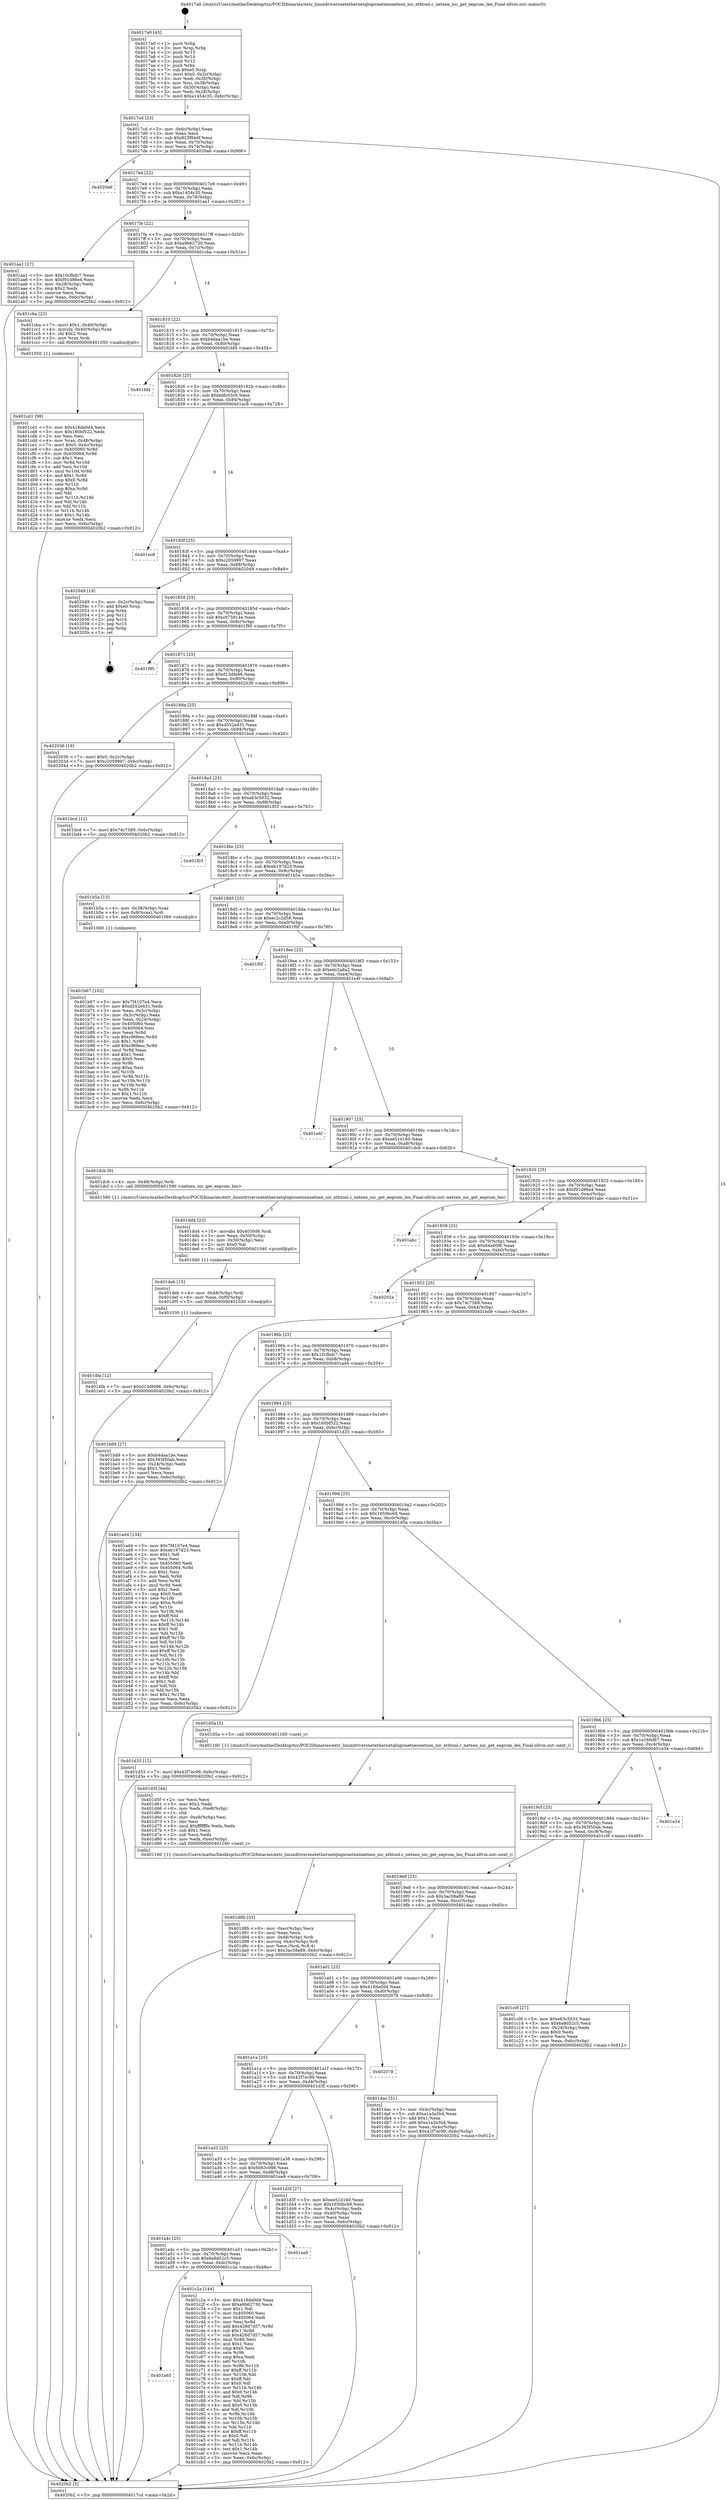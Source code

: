 digraph "0x4017a0" {
  label = "0x4017a0 (/mnt/c/Users/mathe/Desktop/tcc/POCII/binaries/extr_linuxdriversnetethernetqlogicnetxennetxen_nic_ethtool.c_netxen_nic_get_eeprom_len_Final-ollvm.out::main(0))"
  labelloc = "t"
  node[shape=record]

  Entry [label="",width=0.3,height=0.3,shape=circle,fillcolor=black,style=filled]
  "0x4017cd" [label="{
     0x4017cd [23]\l
     | [instrs]\l
     &nbsp;&nbsp;0x4017cd \<+3\>: mov -0x6c(%rbp),%eax\l
     &nbsp;&nbsp;0x4017d0 \<+2\>: mov %eax,%ecx\l
     &nbsp;&nbsp;0x4017d2 \<+6\>: sub $0x823f84df,%ecx\l
     &nbsp;&nbsp;0x4017d8 \<+3\>: mov %eax,-0x70(%rbp)\l
     &nbsp;&nbsp;0x4017db \<+3\>: mov %ecx,-0x74(%rbp)\l
     &nbsp;&nbsp;0x4017de \<+6\>: je 00000000004020a6 \<main+0x906\>\l
  }"]
  "0x4020a6" [label="{
     0x4020a6\l
  }", style=dashed]
  "0x4017e4" [label="{
     0x4017e4 [22]\l
     | [instrs]\l
     &nbsp;&nbsp;0x4017e4 \<+5\>: jmp 00000000004017e9 \<main+0x49\>\l
     &nbsp;&nbsp;0x4017e9 \<+3\>: mov -0x70(%rbp),%eax\l
     &nbsp;&nbsp;0x4017ec \<+5\>: sub $0xa1454c35,%eax\l
     &nbsp;&nbsp;0x4017f1 \<+3\>: mov %eax,-0x78(%rbp)\l
     &nbsp;&nbsp;0x4017f4 \<+6\>: je 0000000000401aa1 \<main+0x301\>\l
  }"]
  Exit [label="",width=0.3,height=0.3,shape=circle,fillcolor=black,style=filled,peripheries=2]
  "0x401aa1" [label="{
     0x401aa1 [27]\l
     | [instrs]\l
     &nbsp;&nbsp;0x401aa1 \<+5\>: mov $0x10cfbdc7,%eax\l
     &nbsp;&nbsp;0x401aa6 \<+5\>: mov $0xf91d86e4,%ecx\l
     &nbsp;&nbsp;0x401aab \<+3\>: mov -0x28(%rbp),%edx\l
     &nbsp;&nbsp;0x401aae \<+3\>: cmp $0x2,%edx\l
     &nbsp;&nbsp;0x401ab1 \<+3\>: cmovne %ecx,%eax\l
     &nbsp;&nbsp;0x401ab4 \<+3\>: mov %eax,-0x6c(%rbp)\l
     &nbsp;&nbsp;0x401ab7 \<+5\>: jmp 00000000004020b2 \<main+0x912\>\l
  }"]
  "0x4017fa" [label="{
     0x4017fa [22]\l
     | [instrs]\l
     &nbsp;&nbsp;0x4017fa \<+5\>: jmp 00000000004017ff \<main+0x5f\>\l
     &nbsp;&nbsp;0x4017ff \<+3\>: mov -0x70(%rbp),%eax\l
     &nbsp;&nbsp;0x401802 \<+5\>: sub $0xa9b62730,%eax\l
     &nbsp;&nbsp;0x401807 \<+3\>: mov %eax,-0x7c(%rbp)\l
     &nbsp;&nbsp;0x40180a \<+6\>: je 0000000000401cba \<main+0x51a\>\l
  }"]
  "0x4020b2" [label="{
     0x4020b2 [5]\l
     | [instrs]\l
     &nbsp;&nbsp;0x4020b2 \<+5\>: jmp 00000000004017cd \<main+0x2d\>\l
  }"]
  "0x4017a0" [label="{
     0x4017a0 [45]\l
     | [instrs]\l
     &nbsp;&nbsp;0x4017a0 \<+1\>: push %rbp\l
     &nbsp;&nbsp;0x4017a1 \<+3\>: mov %rsp,%rbp\l
     &nbsp;&nbsp;0x4017a4 \<+2\>: push %r15\l
     &nbsp;&nbsp;0x4017a6 \<+2\>: push %r14\l
     &nbsp;&nbsp;0x4017a8 \<+2\>: push %r12\l
     &nbsp;&nbsp;0x4017aa \<+1\>: push %rbx\l
     &nbsp;&nbsp;0x4017ab \<+7\>: sub $0xe0,%rsp\l
     &nbsp;&nbsp;0x4017b2 \<+7\>: movl $0x0,-0x2c(%rbp)\l
     &nbsp;&nbsp;0x4017b9 \<+3\>: mov %edi,-0x30(%rbp)\l
     &nbsp;&nbsp;0x4017bc \<+4\>: mov %rsi,-0x38(%rbp)\l
     &nbsp;&nbsp;0x4017c0 \<+3\>: mov -0x30(%rbp),%edi\l
     &nbsp;&nbsp;0x4017c3 \<+3\>: mov %edi,-0x28(%rbp)\l
     &nbsp;&nbsp;0x4017c6 \<+7\>: movl $0xa1454c35,-0x6c(%rbp)\l
  }"]
  "0x401dfa" [label="{
     0x401dfa [12]\l
     | [instrs]\l
     &nbsp;&nbsp;0x401dfa \<+7\>: movl $0xd13dfd96,-0x6c(%rbp)\l
     &nbsp;&nbsp;0x401e01 \<+5\>: jmp 00000000004020b2 \<main+0x912\>\l
  }"]
  "0x401cba" [label="{
     0x401cba [23]\l
     | [instrs]\l
     &nbsp;&nbsp;0x401cba \<+7\>: movl $0x1,-0x40(%rbp)\l
     &nbsp;&nbsp;0x401cc1 \<+4\>: movslq -0x40(%rbp),%rax\l
     &nbsp;&nbsp;0x401cc5 \<+4\>: shl $0x2,%rax\l
     &nbsp;&nbsp;0x401cc9 \<+3\>: mov %rax,%rdi\l
     &nbsp;&nbsp;0x401ccc \<+5\>: call 0000000000401050 \<malloc@plt\>\l
     | [calls]\l
     &nbsp;&nbsp;0x401050 \{1\} (unknown)\l
  }"]
  "0x401810" [label="{
     0x401810 [22]\l
     | [instrs]\l
     &nbsp;&nbsp;0x401810 \<+5\>: jmp 0000000000401815 \<main+0x75\>\l
     &nbsp;&nbsp;0x401815 \<+3\>: mov -0x70(%rbp),%eax\l
     &nbsp;&nbsp;0x401818 \<+5\>: sub $0xb4daa1be,%eax\l
     &nbsp;&nbsp;0x40181d \<+3\>: mov %eax,-0x80(%rbp)\l
     &nbsp;&nbsp;0x401820 \<+6\>: je 0000000000401bf4 \<main+0x454\>\l
  }"]
  "0x401deb" [label="{
     0x401deb [15]\l
     | [instrs]\l
     &nbsp;&nbsp;0x401deb \<+4\>: mov -0x48(%rbp),%rdi\l
     &nbsp;&nbsp;0x401def \<+6\>: mov %eax,-0xf0(%rbp)\l
     &nbsp;&nbsp;0x401df5 \<+5\>: call 0000000000401030 \<free@plt\>\l
     | [calls]\l
     &nbsp;&nbsp;0x401030 \{1\} (unknown)\l
  }"]
  "0x401bf4" [label="{
     0x401bf4\l
  }", style=dashed]
  "0x401826" [label="{
     0x401826 [25]\l
     | [instrs]\l
     &nbsp;&nbsp;0x401826 \<+5\>: jmp 000000000040182b \<main+0x8b\>\l
     &nbsp;&nbsp;0x40182b \<+3\>: mov -0x70(%rbp),%eax\l
     &nbsp;&nbsp;0x40182e \<+5\>: sub $0xbdfc03c9,%eax\l
     &nbsp;&nbsp;0x401833 \<+6\>: mov %eax,-0x84(%rbp)\l
     &nbsp;&nbsp;0x401839 \<+6\>: je 0000000000401ec8 \<main+0x728\>\l
  }"]
  "0x401dd4" [label="{
     0x401dd4 [23]\l
     | [instrs]\l
     &nbsp;&nbsp;0x401dd4 \<+10\>: movabs $0x4030d6,%rdi\l
     &nbsp;&nbsp;0x401dde \<+3\>: mov %eax,-0x50(%rbp)\l
     &nbsp;&nbsp;0x401de1 \<+3\>: mov -0x50(%rbp),%esi\l
     &nbsp;&nbsp;0x401de4 \<+2\>: mov $0x0,%al\l
     &nbsp;&nbsp;0x401de6 \<+5\>: call 0000000000401040 \<printf@plt\>\l
     | [calls]\l
     &nbsp;&nbsp;0x401040 \{1\} (unknown)\l
  }"]
  "0x401ec8" [label="{
     0x401ec8\l
  }", style=dashed]
  "0x40183f" [label="{
     0x40183f [25]\l
     | [instrs]\l
     &nbsp;&nbsp;0x40183f \<+5\>: jmp 0000000000401844 \<main+0xa4\>\l
     &nbsp;&nbsp;0x401844 \<+3\>: mov -0x70(%rbp),%eax\l
     &nbsp;&nbsp;0x401847 \<+5\>: sub $0xc2059997,%eax\l
     &nbsp;&nbsp;0x40184c \<+6\>: mov %eax,-0x88(%rbp)\l
     &nbsp;&nbsp;0x401852 \<+6\>: je 0000000000402049 \<main+0x8a9\>\l
  }"]
  "0x401d8b" [label="{
     0x401d8b [33]\l
     | [instrs]\l
     &nbsp;&nbsp;0x401d8b \<+6\>: mov -0xec(%rbp),%ecx\l
     &nbsp;&nbsp;0x401d91 \<+3\>: imul %eax,%ecx\l
     &nbsp;&nbsp;0x401d94 \<+4\>: mov -0x48(%rbp),%rdi\l
     &nbsp;&nbsp;0x401d98 \<+4\>: movslq -0x4c(%rbp),%r8\l
     &nbsp;&nbsp;0x401d9c \<+4\>: mov %ecx,(%rdi,%r8,4)\l
     &nbsp;&nbsp;0x401da0 \<+7\>: movl $0x3ac58a89,-0x6c(%rbp)\l
     &nbsp;&nbsp;0x401da7 \<+5\>: jmp 00000000004020b2 \<main+0x912\>\l
  }"]
  "0x402049" [label="{
     0x402049 [19]\l
     | [instrs]\l
     &nbsp;&nbsp;0x402049 \<+3\>: mov -0x2c(%rbp),%eax\l
     &nbsp;&nbsp;0x40204c \<+7\>: add $0xe0,%rsp\l
     &nbsp;&nbsp;0x402053 \<+1\>: pop %rbx\l
     &nbsp;&nbsp;0x402054 \<+2\>: pop %r12\l
     &nbsp;&nbsp;0x402056 \<+2\>: pop %r14\l
     &nbsp;&nbsp;0x402058 \<+2\>: pop %r15\l
     &nbsp;&nbsp;0x40205a \<+1\>: pop %rbp\l
     &nbsp;&nbsp;0x40205b \<+1\>: ret\l
  }"]
  "0x401858" [label="{
     0x401858 [25]\l
     | [instrs]\l
     &nbsp;&nbsp;0x401858 \<+5\>: jmp 000000000040185d \<main+0xbd\>\l
     &nbsp;&nbsp;0x40185d \<+3\>: mov -0x70(%rbp),%eax\l
     &nbsp;&nbsp;0x401860 \<+5\>: sub $0xc975814e,%eax\l
     &nbsp;&nbsp;0x401865 \<+6\>: mov %eax,-0x8c(%rbp)\l
     &nbsp;&nbsp;0x40186b \<+6\>: je 0000000000401f95 \<main+0x7f5\>\l
  }"]
  "0x401d5f" [label="{
     0x401d5f [44]\l
     | [instrs]\l
     &nbsp;&nbsp;0x401d5f \<+2\>: xor %ecx,%ecx\l
     &nbsp;&nbsp;0x401d61 \<+5\>: mov $0x2,%edx\l
     &nbsp;&nbsp;0x401d66 \<+6\>: mov %edx,-0xe8(%rbp)\l
     &nbsp;&nbsp;0x401d6c \<+1\>: cltd\l
     &nbsp;&nbsp;0x401d6d \<+6\>: mov -0xe8(%rbp),%esi\l
     &nbsp;&nbsp;0x401d73 \<+2\>: idiv %esi\l
     &nbsp;&nbsp;0x401d75 \<+6\>: imul $0xfffffffe,%edx,%edx\l
     &nbsp;&nbsp;0x401d7b \<+3\>: sub $0x1,%ecx\l
     &nbsp;&nbsp;0x401d7e \<+2\>: sub %ecx,%edx\l
     &nbsp;&nbsp;0x401d80 \<+6\>: mov %edx,-0xec(%rbp)\l
     &nbsp;&nbsp;0x401d86 \<+5\>: call 0000000000401160 \<next_i\>\l
     | [calls]\l
     &nbsp;&nbsp;0x401160 \{1\} (/mnt/c/Users/mathe/Desktop/tcc/POCII/binaries/extr_linuxdriversnetethernetqlogicnetxennetxen_nic_ethtool.c_netxen_nic_get_eeprom_len_Final-ollvm.out::next_i)\l
  }"]
  "0x401f95" [label="{
     0x401f95\l
  }", style=dashed]
  "0x401871" [label="{
     0x401871 [25]\l
     | [instrs]\l
     &nbsp;&nbsp;0x401871 \<+5\>: jmp 0000000000401876 \<main+0xd6\>\l
     &nbsp;&nbsp;0x401876 \<+3\>: mov -0x70(%rbp),%eax\l
     &nbsp;&nbsp;0x401879 \<+5\>: sub $0xd13dfd96,%eax\l
     &nbsp;&nbsp;0x40187e \<+6\>: mov %eax,-0x90(%rbp)\l
     &nbsp;&nbsp;0x401884 \<+6\>: je 0000000000402036 \<main+0x896\>\l
  }"]
  "0x401cd1" [label="{
     0x401cd1 [98]\l
     | [instrs]\l
     &nbsp;&nbsp;0x401cd1 \<+5\>: mov $0x418da0d4,%ecx\l
     &nbsp;&nbsp;0x401cd6 \<+5\>: mov $0x160bf522,%edx\l
     &nbsp;&nbsp;0x401cdb \<+2\>: xor %esi,%esi\l
     &nbsp;&nbsp;0x401cdd \<+4\>: mov %rax,-0x48(%rbp)\l
     &nbsp;&nbsp;0x401ce1 \<+7\>: movl $0x0,-0x4c(%rbp)\l
     &nbsp;&nbsp;0x401ce8 \<+8\>: mov 0x405060,%r8d\l
     &nbsp;&nbsp;0x401cf0 \<+8\>: mov 0x405064,%r9d\l
     &nbsp;&nbsp;0x401cf8 \<+3\>: sub $0x1,%esi\l
     &nbsp;&nbsp;0x401cfb \<+3\>: mov %r8d,%r10d\l
     &nbsp;&nbsp;0x401cfe \<+3\>: add %esi,%r10d\l
     &nbsp;&nbsp;0x401d01 \<+4\>: imul %r10d,%r8d\l
     &nbsp;&nbsp;0x401d05 \<+4\>: and $0x1,%r8d\l
     &nbsp;&nbsp;0x401d09 \<+4\>: cmp $0x0,%r8d\l
     &nbsp;&nbsp;0x401d0d \<+4\>: sete %r11b\l
     &nbsp;&nbsp;0x401d11 \<+4\>: cmp $0xa,%r9d\l
     &nbsp;&nbsp;0x401d15 \<+3\>: setl %bl\l
     &nbsp;&nbsp;0x401d18 \<+3\>: mov %r11b,%r14b\l
     &nbsp;&nbsp;0x401d1b \<+3\>: and %bl,%r14b\l
     &nbsp;&nbsp;0x401d1e \<+3\>: xor %bl,%r11b\l
     &nbsp;&nbsp;0x401d21 \<+3\>: or %r11b,%r14b\l
     &nbsp;&nbsp;0x401d24 \<+4\>: test $0x1,%r14b\l
     &nbsp;&nbsp;0x401d28 \<+3\>: cmovne %edx,%ecx\l
     &nbsp;&nbsp;0x401d2b \<+3\>: mov %ecx,-0x6c(%rbp)\l
     &nbsp;&nbsp;0x401d2e \<+5\>: jmp 00000000004020b2 \<main+0x912\>\l
  }"]
  "0x402036" [label="{
     0x402036 [19]\l
     | [instrs]\l
     &nbsp;&nbsp;0x402036 \<+7\>: movl $0x0,-0x2c(%rbp)\l
     &nbsp;&nbsp;0x40203d \<+7\>: movl $0xc2059997,-0x6c(%rbp)\l
     &nbsp;&nbsp;0x402044 \<+5\>: jmp 00000000004020b2 \<main+0x912\>\l
  }"]
  "0x40188a" [label="{
     0x40188a [25]\l
     | [instrs]\l
     &nbsp;&nbsp;0x40188a \<+5\>: jmp 000000000040188f \<main+0xef\>\l
     &nbsp;&nbsp;0x40188f \<+3\>: mov -0x70(%rbp),%eax\l
     &nbsp;&nbsp;0x401892 \<+5\>: sub $0xd552e431,%eax\l
     &nbsp;&nbsp;0x401897 \<+6\>: mov %eax,-0x94(%rbp)\l
     &nbsp;&nbsp;0x40189d \<+6\>: je 0000000000401bcd \<main+0x42d\>\l
  }"]
  "0x401a65" [label="{
     0x401a65\l
  }", style=dashed]
  "0x401bcd" [label="{
     0x401bcd [12]\l
     | [instrs]\l
     &nbsp;&nbsp;0x401bcd \<+7\>: movl $0x74c7589,-0x6c(%rbp)\l
     &nbsp;&nbsp;0x401bd4 \<+5\>: jmp 00000000004020b2 \<main+0x912\>\l
  }"]
  "0x4018a3" [label="{
     0x4018a3 [25]\l
     | [instrs]\l
     &nbsp;&nbsp;0x4018a3 \<+5\>: jmp 00000000004018a8 \<main+0x108\>\l
     &nbsp;&nbsp;0x4018a8 \<+3\>: mov -0x70(%rbp),%eax\l
     &nbsp;&nbsp;0x4018ab \<+5\>: sub $0xe63c5032,%eax\l
     &nbsp;&nbsp;0x4018b0 \<+6\>: mov %eax,-0x98(%rbp)\l
     &nbsp;&nbsp;0x4018b6 \<+6\>: je 0000000000401f03 \<main+0x763\>\l
  }"]
  "0x401c2a" [label="{
     0x401c2a [144]\l
     | [instrs]\l
     &nbsp;&nbsp;0x401c2a \<+5\>: mov $0x418da0d4,%eax\l
     &nbsp;&nbsp;0x401c2f \<+5\>: mov $0xa9b62730,%ecx\l
     &nbsp;&nbsp;0x401c34 \<+2\>: mov $0x1,%dl\l
     &nbsp;&nbsp;0x401c36 \<+7\>: mov 0x405060,%esi\l
     &nbsp;&nbsp;0x401c3d \<+7\>: mov 0x405064,%edi\l
     &nbsp;&nbsp;0x401c44 \<+3\>: mov %esi,%r8d\l
     &nbsp;&nbsp;0x401c47 \<+7\>: add $0x428d7d57,%r8d\l
     &nbsp;&nbsp;0x401c4e \<+4\>: sub $0x1,%r8d\l
     &nbsp;&nbsp;0x401c52 \<+7\>: sub $0x428d7d57,%r8d\l
     &nbsp;&nbsp;0x401c59 \<+4\>: imul %r8d,%esi\l
     &nbsp;&nbsp;0x401c5d \<+3\>: and $0x1,%esi\l
     &nbsp;&nbsp;0x401c60 \<+3\>: cmp $0x0,%esi\l
     &nbsp;&nbsp;0x401c63 \<+4\>: sete %r9b\l
     &nbsp;&nbsp;0x401c67 \<+3\>: cmp $0xa,%edi\l
     &nbsp;&nbsp;0x401c6a \<+4\>: setl %r10b\l
     &nbsp;&nbsp;0x401c6e \<+3\>: mov %r9b,%r11b\l
     &nbsp;&nbsp;0x401c71 \<+4\>: xor $0xff,%r11b\l
     &nbsp;&nbsp;0x401c75 \<+3\>: mov %r10b,%bl\l
     &nbsp;&nbsp;0x401c78 \<+3\>: xor $0xff,%bl\l
     &nbsp;&nbsp;0x401c7b \<+3\>: xor $0x0,%dl\l
     &nbsp;&nbsp;0x401c7e \<+3\>: mov %r11b,%r14b\l
     &nbsp;&nbsp;0x401c81 \<+4\>: and $0x0,%r14b\l
     &nbsp;&nbsp;0x401c85 \<+3\>: and %dl,%r9b\l
     &nbsp;&nbsp;0x401c88 \<+3\>: mov %bl,%r15b\l
     &nbsp;&nbsp;0x401c8b \<+4\>: and $0x0,%r15b\l
     &nbsp;&nbsp;0x401c8f \<+3\>: and %dl,%r10b\l
     &nbsp;&nbsp;0x401c92 \<+3\>: or %r9b,%r14b\l
     &nbsp;&nbsp;0x401c95 \<+3\>: or %r10b,%r15b\l
     &nbsp;&nbsp;0x401c98 \<+3\>: xor %r15b,%r14b\l
     &nbsp;&nbsp;0x401c9b \<+3\>: or %bl,%r11b\l
     &nbsp;&nbsp;0x401c9e \<+4\>: xor $0xff,%r11b\l
     &nbsp;&nbsp;0x401ca2 \<+3\>: or $0x0,%dl\l
     &nbsp;&nbsp;0x401ca5 \<+3\>: and %dl,%r11b\l
     &nbsp;&nbsp;0x401ca8 \<+3\>: or %r11b,%r14b\l
     &nbsp;&nbsp;0x401cab \<+4\>: test $0x1,%r14b\l
     &nbsp;&nbsp;0x401caf \<+3\>: cmovne %ecx,%eax\l
     &nbsp;&nbsp;0x401cb2 \<+3\>: mov %eax,-0x6c(%rbp)\l
     &nbsp;&nbsp;0x401cb5 \<+5\>: jmp 00000000004020b2 \<main+0x912\>\l
  }"]
  "0x401f03" [label="{
     0x401f03\l
  }", style=dashed]
  "0x4018bc" [label="{
     0x4018bc [25]\l
     | [instrs]\l
     &nbsp;&nbsp;0x4018bc \<+5\>: jmp 00000000004018c1 \<main+0x121\>\l
     &nbsp;&nbsp;0x4018c1 \<+3\>: mov -0x70(%rbp),%eax\l
     &nbsp;&nbsp;0x4018c4 \<+5\>: sub $0xeb197d23,%eax\l
     &nbsp;&nbsp;0x4018c9 \<+6\>: mov %eax,-0x9c(%rbp)\l
     &nbsp;&nbsp;0x4018cf \<+6\>: je 0000000000401b5a \<main+0x3ba\>\l
  }"]
  "0x401a4c" [label="{
     0x401a4c [25]\l
     | [instrs]\l
     &nbsp;&nbsp;0x401a4c \<+5\>: jmp 0000000000401a51 \<main+0x2b1\>\l
     &nbsp;&nbsp;0x401a51 \<+3\>: mov -0x70(%rbp),%eax\l
     &nbsp;&nbsp;0x401a54 \<+5\>: sub $0x6a8d52c5,%eax\l
     &nbsp;&nbsp;0x401a59 \<+6\>: mov %eax,-0xdc(%rbp)\l
     &nbsp;&nbsp;0x401a5f \<+6\>: je 0000000000401c2a \<main+0x48a\>\l
  }"]
  "0x401b5a" [label="{
     0x401b5a [13]\l
     | [instrs]\l
     &nbsp;&nbsp;0x401b5a \<+4\>: mov -0x38(%rbp),%rax\l
     &nbsp;&nbsp;0x401b5e \<+4\>: mov 0x8(%rax),%rdi\l
     &nbsp;&nbsp;0x401b62 \<+5\>: call 0000000000401060 \<atoi@plt\>\l
     | [calls]\l
     &nbsp;&nbsp;0x401060 \{1\} (unknown)\l
  }"]
  "0x4018d5" [label="{
     0x4018d5 [25]\l
     | [instrs]\l
     &nbsp;&nbsp;0x4018d5 \<+5\>: jmp 00000000004018da \<main+0x13a\>\l
     &nbsp;&nbsp;0x4018da \<+3\>: mov -0x70(%rbp),%eax\l
     &nbsp;&nbsp;0x4018dd \<+5\>: sub $0xec2c2d58,%eax\l
     &nbsp;&nbsp;0x4018e2 \<+6\>: mov %eax,-0xa0(%rbp)\l
     &nbsp;&nbsp;0x4018e8 \<+6\>: je 0000000000401f0f \<main+0x76f\>\l
  }"]
  "0x401ea9" [label="{
     0x401ea9\l
  }", style=dashed]
  "0x401f0f" [label="{
     0x401f0f\l
  }", style=dashed]
  "0x4018ee" [label="{
     0x4018ee [25]\l
     | [instrs]\l
     &nbsp;&nbsp;0x4018ee \<+5\>: jmp 00000000004018f3 \<main+0x153\>\l
     &nbsp;&nbsp;0x4018f3 \<+3\>: mov -0x70(%rbp),%eax\l
     &nbsp;&nbsp;0x4018f6 \<+5\>: sub $0xedc2a8a2,%eax\l
     &nbsp;&nbsp;0x4018fb \<+6\>: mov %eax,-0xa4(%rbp)\l
     &nbsp;&nbsp;0x401901 \<+6\>: je 0000000000401e4f \<main+0x6af\>\l
  }"]
  "0x401a33" [label="{
     0x401a33 [25]\l
     | [instrs]\l
     &nbsp;&nbsp;0x401a33 \<+5\>: jmp 0000000000401a38 \<main+0x298\>\l
     &nbsp;&nbsp;0x401a38 \<+3\>: mov -0x70(%rbp),%eax\l
     &nbsp;&nbsp;0x401a3b \<+5\>: sub $0x6063c986,%eax\l
     &nbsp;&nbsp;0x401a40 \<+6\>: mov %eax,-0xd8(%rbp)\l
     &nbsp;&nbsp;0x401a46 \<+6\>: je 0000000000401ea9 \<main+0x709\>\l
  }"]
  "0x401e4f" [label="{
     0x401e4f\l
  }", style=dashed]
  "0x401907" [label="{
     0x401907 [25]\l
     | [instrs]\l
     &nbsp;&nbsp;0x401907 \<+5\>: jmp 000000000040190c \<main+0x16c\>\l
     &nbsp;&nbsp;0x40190c \<+3\>: mov -0x70(%rbp),%eax\l
     &nbsp;&nbsp;0x40190f \<+5\>: sub $0xee51d160,%eax\l
     &nbsp;&nbsp;0x401914 \<+6\>: mov %eax,-0xa8(%rbp)\l
     &nbsp;&nbsp;0x40191a \<+6\>: je 0000000000401dcb \<main+0x62b\>\l
  }"]
  "0x401d3f" [label="{
     0x401d3f [27]\l
     | [instrs]\l
     &nbsp;&nbsp;0x401d3f \<+5\>: mov $0xee51d160,%eax\l
     &nbsp;&nbsp;0x401d44 \<+5\>: mov $0x1650bc68,%ecx\l
     &nbsp;&nbsp;0x401d49 \<+3\>: mov -0x4c(%rbp),%edx\l
     &nbsp;&nbsp;0x401d4c \<+3\>: cmp -0x40(%rbp),%edx\l
     &nbsp;&nbsp;0x401d4f \<+3\>: cmovl %ecx,%eax\l
     &nbsp;&nbsp;0x401d52 \<+3\>: mov %eax,-0x6c(%rbp)\l
     &nbsp;&nbsp;0x401d55 \<+5\>: jmp 00000000004020b2 \<main+0x912\>\l
  }"]
  "0x401dcb" [label="{
     0x401dcb [9]\l
     | [instrs]\l
     &nbsp;&nbsp;0x401dcb \<+4\>: mov -0x48(%rbp),%rdi\l
     &nbsp;&nbsp;0x401dcf \<+5\>: call 0000000000401590 \<netxen_nic_get_eeprom_len\>\l
     | [calls]\l
     &nbsp;&nbsp;0x401590 \{1\} (/mnt/c/Users/mathe/Desktop/tcc/POCII/binaries/extr_linuxdriversnetethernetqlogicnetxennetxen_nic_ethtool.c_netxen_nic_get_eeprom_len_Final-ollvm.out::netxen_nic_get_eeprom_len)\l
  }"]
  "0x401920" [label="{
     0x401920 [25]\l
     | [instrs]\l
     &nbsp;&nbsp;0x401920 \<+5\>: jmp 0000000000401925 \<main+0x185\>\l
     &nbsp;&nbsp;0x401925 \<+3\>: mov -0x70(%rbp),%eax\l
     &nbsp;&nbsp;0x401928 \<+5\>: sub $0xf91d86e4,%eax\l
     &nbsp;&nbsp;0x40192d \<+6\>: mov %eax,-0xac(%rbp)\l
     &nbsp;&nbsp;0x401933 \<+6\>: je 0000000000401abc \<main+0x31c\>\l
  }"]
  "0x401a1a" [label="{
     0x401a1a [25]\l
     | [instrs]\l
     &nbsp;&nbsp;0x401a1a \<+5\>: jmp 0000000000401a1f \<main+0x27f\>\l
     &nbsp;&nbsp;0x401a1f \<+3\>: mov -0x70(%rbp),%eax\l
     &nbsp;&nbsp;0x401a22 \<+5\>: sub $0x42f7ec99,%eax\l
     &nbsp;&nbsp;0x401a27 \<+6\>: mov %eax,-0xd4(%rbp)\l
     &nbsp;&nbsp;0x401a2d \<+6\>: je 0000000000401d3f \<main+0x59f\>\l
  }"]
  "0x401abc" [label="{
     0x401abc\l
  }", style=dashed]
  "0x401939" [label="{
     0x401939 [25]\l
     | [instrs]\l
     &nbsp;&nbsp;0x401939 \<+5\>: jmp 000000000040193e \<main+0x19e\>\l
     &nbsp;&nbsp;0x40193e \<+3\>: mov -0x70(%rbp),%eax\l
     &nbsp;&nbsp;0x401941 \<+5\>: sub $0x64e60f6,%eax\l
     &nbsp;&nbsp;0x401946 \<+6\>: mov %eax,-0xb0(%rbp)\l
     &nbsp;&nbsp;0x40194c \<+6\>: je 000000000040202a \<main+0x88a\>\l
  }"]
  "0x402078" [label="{
     0x402078\l
  }", style=dashed]
  "0x40202a" [label="{
     0x40202a\l
  }", style=dashed]
  "0x401952" [label="{
     0x401952 [25]\l
     | [instrs]\l
     &nbsp;&nbsp;0x401952 \<+5\>: jmp 0000000000401957 \<main+0x1b7\>\l
     &nbsp;&nbsp;0x401957 \<+3\>: mov -0x70(%rbp),%eax\l
     &nbsp;&nbsp;0x40195a \<+5\>: sub $0x74c7589,%eax\l
     &nbsp;&nbsp;0x40195f \<+6\>: mov %eax,-0xb4(%rbp)\l
     &nbsp;&nbsp;0x401965 \<+6\>: je 0000000000401bd9 \<main+0x439\>\l
  }"]
  "0x401a01" [label="{
     0x401a01 [25]\l
     | [instrs]\l
     &nbsp;&nbsp;0x401a01 \<+5\>: jmp 0000000000401a06 \<main+0x266\>\l
     &nbsp;&nbsp;0x401a06 \<+3\>: mov -0x70(%rbp),%eax\l
     &nbsp;&nbsp;0x401a09 \<+5\>: sub $0x418da0d4,%eax\l
     &nbsp;&nbsp;0x401a0e \<+6\>: mov %eax,-0xd0(%rbp)\l
     &nbsp;&nbsp;0x401a14 \<+6\>: je 0000000000402078 \<main+0x8d8\>\l
  }"]
  "0x401bd9" [label="{
     0x401bd9 [27]\l
     | [instrs]\l
     &nbsp;&nbsp;0x401bd9 \<+5\>: mov $0xb4daa1be,%eax\l
     &nbsp;&nbsp;0x401bde \<+5\>: mov $0x393f50ab,%ecx\l
     &nbsp;&nbsp;0x401be3 \<+3\>: mov -0x24(%rbp),%edx\l
     &nbsp;&nbsp;0x401be6 \<+3\>: cmp $0x1,%edx\l
     &nbsp;&nbsp;0x401be9 \<+3\>: cmovl %ecx,%eax\l
     &nbsp;&nbsp;0x401bec \<+3\>: mov %eax,-0x6c(%rbp)\l
     &nbsp;&nbsp;0x401bef \<+5\>: jmp 00000000004020b2 \<main+0x912\>\l
  }"]
  "0x40196b" [label="{
     0x40196b [25]\l
     | [instrs]\l
     &nbsp;&nbsp;0x40196b \<+5\>: jmp 0000000000401970 \<main+0x1d0\>\l
     &nbsp;&nbsp;0x401970 \<+3\>: mov -0x70(%rbp),%eax\l
     &nbsp;&nbsp;0x401973 \<+5\>: sub $0x10cfbdc7,%eax\l
     &nbsp;&nbsp;0x401978 \<+6\>: mov %eax,-0xb8(%rbp)\l
     &nbsp;&nbsp;0x40197e \<+6\>: je 0000000000401ad4 \<main+0x334\>\l
  }"]
  "0x401dac" [label="{
     0x401dac [31]\l
     | [instrs]\l
     &nbsp;&nbsp;0x401dac \<+3\>: mov -0x4c(%rbp),%eax\l
     &nbsp;&nbsp;0x401daf \<+5\>: sub $0xa1a3a5b4,%eax\l
     &nbsp;&nbsp;0x401db4 \<+3\>: add $0x1,%eax\l
     &nbsp;&nbsp;0x401db7 \<+5\>: add $0xa1a3a5b4,%eax\l
     &nbsp;&nbsp;0x401dbc \<+3\>: mov %eax,-0x4c(%rbp)\l
     &nbsp;&nbsp;0x401dbf \<+7\>: movl $0x42f7ec99,-0x6c(%rbp)\l
     &nbsp;&nbsp;0x401dc6 \<+5\>: jmp 00000000004020b2 \<main+0x912\>\l
  }"]
  "0x401ad4" [label="{
     0x401ad4 [134]\l
     | [instrs]\l
     &nbsp;&nbsp;0x401ad4 \<+5\>: mov $0x7f4107e4,%eax\l
     &nbsp;&nbsp;0x401ad9 \<+5\>: mov $0xeb197d23,%ecx\l
     &nbsp;&nbsp;0x401ade \<+2\>: mov $0x1,%dl\l
     &nbsp;&nbsp;0x401ae0 \<+2\>: xor %esi,%esi\l
     &nbsp;&nbsp;0x401ae2 \<+7\>: mov 0x405060,%edi\l
     &nbsp;&nbsp;0x401ae9 \<+8\>: mov 0x405064,%r8d\l
     &nbsp;&nbsp;0x401af1 \<+3\>: sub $0x1,%esi\l
     &nbsp;&nbsp;0x401af4 \<+3\>: mov %edi,%r9d\l
     &nbsp;&nbsp;0x401af7 \<+3\>: add %esi,%r9d\l
     &nbsp;&nbsp;0x401afa \<+4\>: imul %r9d,%edi\l
     &nbsp;&nbsp;0x401afe \<+3\>: and $0x1,%edi\l
     &nbsp;&nbsp;0x401b01 \<+3\>: cmp $0x0,%edi\l
     &nbsp;&nbsp;0x401b04 \<+4\>: sete %r10b\l
     &nbsp;&nbsp;0x401b08 \<+4\>: cmp $0xa,%r8d\l
     &nbsp;&nbsp;0x401b0c \<+4\>: setl %r11b\l
     &nbsp;&nbsp;0x401b10 \<+3\>: mov %r10b,%bl\l
     &nbsp;&nbsp;0x401b13 \<+3\>: xor $0xff,%bl\l
     &nbsp;&nbsp;0x401b16 \<+3\>: mov %r11b,%r14b\l
     &nbsp;&nbsp;0x401b19 \<+4\>: xor $0xff,%r14b\l
     &nbsp;&nbsp;0x401b1d \<+3\>: xor $0x1,%dl\l
     &nbsp;&nbsp;0x401b20 \<+3\>: mov %bl,%r15b\l
     &nbsp;&nbsp;0x401b23 \<+4\>: and $0xff,%r15b\l
     &nbsp;&nbsp;0x401b27 \<+3\>: and %dl,%r10b\l
     &nbsp;&nbsp;0x401b2a \<+3\>: mov %r14b,%r12b\l
     &nbsp;&nbsp;0x401b2d \<+4\>: and $0xff,%r12b\l
     &nbsp;&nbsp;0x401b31 \<+3\>: and %dl,%r11b\l
     &nbsp;&nbsp;0x401b34 \<+3\>: or %r10b,%r15b\l
     &nbsp;&nbsp;0x401b37 \<+3\>: or %r11b,%r12b\l
     &nbsp;&nbsp;0x401b3a \<+3\>: xor %r12b,%r15b\l
     &nbsp;&nbsp;0x401b3d \<+3\>: or %r14b,%bl\l
     &nbsp;&nbsp;0x401b40 \<+3\>: xor $0xff,%bl\l
     &nbsp;&nbsp;0x401b43 \<+3\>: or $0x1,%dl\l
     &nbsp;&nbsp;0x401b46 \<+2\>: and %dl,%bl\l
     &nbsp;&nbsp;0x401b48 \<+3\>: or %bl,%r15b\l
     &nbsp;&nbsp;0x401b4b \<+4\>: test $0x1,%r15b\l
     &nbsp;&nbsp;0x401b4f \<+3\>: cmovne %ecx,%eax\l
     &nbsp;&nbsp;0x401b52 \<+3\>: mov %eax,-0x6c(%rbp)\l
     &nbsp;&nbsp;0x401b55 \<+5\>: jmp 00000000004020b2 \<main+0x912\>\l
  }"]
  "0x401984" [label="{
     0x401984 [25]\l
     | [instrs]\l
     &nbsp;&nbsp;0x401984 \<+5\>: jmp 0000000000401989 \<main+0x1e9\>\l
     &nbsp;&nbsp;0x401989 \<+3\>: mov -0x70(%rbp),%eax\l
     &nbsp;&nbsp;0x40198c \<+5\>: sub $0x160bf522,%eax\l
     &nbsp;&nbsp;0x401991 \<+6\>: mov %eax,-0xbc(%rbp)\l
     &nbsp;&nbsp;0x401997 \<+6\>: je 0000000000401d33 \<main+0x593\>\l
  }"]
  "0x401b67" [label="{
     0x401b67 [102]\l
     | [instrs]\l
     &nbsp;&nbsp;0x401b67 \<+5\>: mov $0x7f4107e4,%ecx\l
     &nbsp;&nbsp;0x401b6c \<+5\>: mov $0xd552e431,%edx\l
     &nbsp;&nbsp;0x401b71 \<+3\>: mov %eax,-0x3c(%rbp)\l
     &nbsp;&nbsp;0x401b74 \<+3\>: mov -0x3c(%rbp),%eax\l
     &nbsp;&nbsp;0x401b77 \<+3\>: mov %eax,-0x24(%rbp)\l
     &nbsp;&nbsp;0x401b7a \<+7\>: mov 0x405060,%eax\l
     &nbsp;&nbsp;0x401b81 \<+7\>: mov 0x405064,%esi\l
     &nbsp;&nbsp;0x401b88 \<+3\>: mov %eax,%r8d\l
     &nbsp;&nbsp;0x401b8b \<+7\>: sub $0xc96feec,%r8d\l
     &nbsp;&nbsp;0x401b92 \<+4\>: sub $0x1,%r8d\l
     &nbsp;&nbsp;0x401b96 \<+7\>: add $0xc96feec,%r8d\l
     &nbsp;&nbsp;0x401b9d \<+4\>: imul %r8d,%eax\l
     &nbsp;&nbsp;0x401ba1 \<+3\>: and $0x1,%eax\l
     &nbsp;&nbsp;0x401ba4 \<+3\>: cmp $0x0,%eax\l
     &nbsp;&nbsp;0x401ba7 \<+4\>: sete %r9b\l
     &nbsp;&nbsp;0x401bab \<+3\>: cmp $0xa,%esi\l
     &nbsp;&nbsp;0x401bae \<+4\>: setl %r10b\l
     &nbsp;&nbsp;0x401bb2 \<+3\>: mov %r9b,%r11b\l
     &nbsp;&nbsp;0x401bb5 \<+3\>: and %r10b,%r11b\l
     &nbsp;&nbsp;0x401bb8 \<+3\>: xor %r10b,%r9b\l
     &nbsp;&nbsp;0x401bbb \<+3\>: or %r9b,%r11b\l
     &nbsp;&nbsp;0x401bbe \<+4\>: test $0x1,%r11b\l
     &nbsp;&nbsp;0x401bc2 \<+3\>: cmovne %edx,%ecx\l
     &nbsp;&nbsp;0x401bc5 \<+3\>: mov %ecx,-0x6c(%rbp)\l
     &nbsp;&nbsp;0x401bc8 \<+5\>: jmp 00000000004020b2 \<main+0x912\>\l
  }"]
  "0x4019e8" [label="{
     0x4019e8 [25]\l
     | [instrs]\l
     &nbsp;&nbsp;0x4019e8 \<+5\>: jmp 00000000004019ed \<main+0x24d\>\l
     &nbsp;&nbsp;0x4019ed \<+3\>: mov -0x70(%rbp),%eax\l
     &nbsp;&nbsp;0x4019f0 \<+5\>: sub $0x3ac58a89,%eax\l
     &nbsp;&nbsp;0x4019f5 \<+6\>: mov %eax,-0xcc(%rbp)\l
     &nbsp;&nbsp;0x4019fb \<+6\>: je 0000000000401dac \<main+0x60c\>\l
  }"]
  "0x401d33" [label="{
     0x401d33 [12]\l
     | [instrs]\l
     &nbsp;&nbsp;0x401d33 \<+7\>: movl $0x42f7ec99,-0x6c(%rbp)\l
     &nbsp;&nbsp;0x401d3a \<+5\>: jmp 00000000004020b2 \<main+0x912\>\l
  }"]
  "0x40199d" [label="{
     0x40199d [25]\l
     | [instrs]\l
     &nbsp;&nbsp;0x40199d \<+5\>: jmp 00000000004019a2 \<main+0x202\>\l
     &nbsp;&nbsp;0x4019a2 \<+3\>: mov -0x70(%rbp),%eax\l
     &nbsp;&nbsp;0x4019a5 \<+5\>: sub $0x1650bc68,%eax\l
     &nbsp;&nbsp;0x4019aa \<+6\>: mov %eax,-0xc0(%rbp)\l
     &nbsp;&nbsp;0x4019b0 \<+6\>: je 0000000000401d5a \<main+0x5ba\>\l
  }"]
  "0x401c0f" [label="{
     0x401c0f [27]\l
     | [instrs]\l
     &nbsp;&nbsp;0x401c0f \<+5\>: mov $0xe63c5032,%eax\l
     &nbsp;&nbsp;0x401c14 \<+5\>: mov $0x6a8d52c5,%ecx\l
     &nbsp;&nbsp;0x401c19 \<+3\>: mov -0x24(%rbp),%edx\l
     &nbsp;&nbsp;0x401c1c \<+3\>: cmp $0x0,%edx\l
     &nbsp;&nbsp;0x401c1f \<+3\>: cmove %ecx,%eax\l
     &nbsp;&nbsp;0x401c22 \<+3\>: mov %eax,-0x6c(%rbp)\l
     &nbsp;&nbsp;0x401c25 \<+5\>: jmp 00000000004020b2 \<main+0x912\>\l
  }"]
  "0x401d5a" [label="{
     0x401d5a [5]\l
     | [instrs]\l
     &nbsp;&nbsp;0x401d5a \<+5\>: call 0000000000401160 \<next_i\>\l
     | [calls]\l
     &nbsp;&nbsp;0x401160 \{1\} (/mnt/c/Users/mathe/Desktop/tcc/POCII/binaries/extr_linuxdriversnetethernetqlogicnetxennetxen_nic_ethtool.c_netxen_nic_get_eeprom_len_Final-ollvm.out::next_i)\l
  }"]
  "0x4019b6" [label="{
     0x4019b6 [25]\l
     | [instrs]\l
     &nbsp;&nbsp;0x4019b6 \<+5\>: jmp 00000000004019bb \<main+0x21b\>\l
     &nbsp;&nbsp;0x4019bb \<+3\>: mov -0x70(%rbp),%eax\l
     &nbsp;&nbsp;0x4019be \<+5\>: sub $0x1e166d67,%eax\l
     &nbsp;&nbsp;0x4019c3 \<+6\>: mov %eax,-0xc4(%rbp)\l
     &nbsp;&nbsp;0x4019c9 \<+6\>: je 0000000000401e34 \<main+0x694\>\l
  }"]
  "0x4019cf" [label="{
     0x4019cf [25]\l
     | [instrs]\l
     &nbsp;&nbsp;0x4019cf \<+5\>: jmp 00000000004019d4 \<main+0x234\>\l
     &nbsp;&nbsp;0x4019d4 \<+3\>: mov -0x70(%rbp),%eax\l
     &nbsp;&nbsp;0x4019d7 \<+5\>: sub $0x393f50ab,%eax\l
     &nbsp;&nbsp;0x4019dc \<+6\>: mov %eax,-0xc8(%rbp)\l
     &nbsp;&nbsp;0x4019e2 \<+6\>: je 0000000000401c0f \<main+0x46f\>\l
  }"]
  "0x401e34" [label="{
     0x401e34\l
  }", style=dashed]
  Entry -> "0x4017a0" [label=" 1"]
  "0x4017cd" -> "0x4020a6" [label=" 0"]
  "0x4017cd" -> "0x4017e4" [label=" 16"]
  "0x402049" -> Exit [label=" 1"]
  "0x4017e4" -> "0x401aa1" [label=" 1"]
  "0x4017e4" -> "0x4017fa" [label=" 15"]
  "0x401aa1" -> "0x4020b2" [label=" 1"]
  "0x4017a0" -> "0x4017cd" [label=" 1"]
  "0x4020b2" -> "0x4017cd" [label=" 15"]
  "0x402036" -> "0x4020b2" [label=" 1"]
  "0x4017fa" -> "0x401cba" [label=" 1"]
  "0x4017fa" -> "0x401810" [label=" 14"]
  "0x401dfa" -> "0x4020b2" [label=" 1"]
  "0x401810" -> "0x401bf4" [label=" 0"]
  "0x401810" -> "0x401826" [label=" 14"]
  "0x401deb" -> "0x401dfa" [label=" 1"]
  "0x401826" -> "0x401ec8" [label=" 0"]
  "0x401826" -> "0x40183f" [label=" 14"]
  "0x401dd4" -> "0x401deb" [label=" 1"]
  "0x40183f" -> "0x402049" [label=" 1"]
  "0x40183f" -> "0x401858" [label=" 13"]
  "0x401dcb" -> "0x401dd4" [label=" 1"]
  "0x401858" -> "0x401f95" [label=" 0"]
  "0x401858" -> "0x401871" [label=" 13"]
  "0x401dac" -> "0x4020b2" [label=" 1"]
  "0x401871" -> "0x402036" [label=" 1"]
  "0x401871" -> "0x40188a" [label=" 12"]
  "0x401d8b" -> "0x4020b2" [label=" 1"]
  "0x40188a" -> "0x401bcd" [label=" 1"]
  "0x40188a" -> "0x4018a3" [label=" 11"]
  "0x401d5f" -> "0x401d8b" [label=" 1"]
  "0x4018a3" -> "0x401f03" [label=" 0"]
  "0x4018a3" -> "0x4018bc" [label=" 11"]
  "0x401d5a" -> "0x401d5f" [label=" 1"]
  "0x4018bc" -> "0x401b5a" [label=" 1"]
  "0x4018bc" -> "0x4018d5" [label=" 10"]
  "0x401d33" -> "0x4020b2" [label=" 1"]
  "0x4018d5" -> "0x401f0f" [label=" 0"]
  "0x4018d5" -> "0x4018ee" [label=" 10"]
  "0x401cd1" -> "0x4020b2" [label=" 1"]
  "0x4018ee" -> "0x401e4f" [label=" 0"]
  "0x4018ee" -> "0x401907" [label=" 10"]
  "0x401c2a" -> "0x4020b2" [label=" 1"]
  "0x401907" -> "0x401dcb" [label=" 1"]
  "0x401907" -> "0x401920" [label=" 9"]
  "0x401a4c" -> "0x401a65" [label=" 0"]
  "0x401920" -> "0x401abc" [label=" 0"]
  "0x401920" -> "0x401939" [label=" 9"]
  "0x401d3f" -> "0x4020b2" [label=" 2"]
  "0x401939" -> "0x40202a" [label=" 0"]
  "0x401939" -> "0x401952" [label=" 9"]
  "0x401a33" -> "0x401a4c" [label=" 1"]
  "0x401952" -> "0x401bd9" [label=" 1"]
  "0x401952" -> "0x40196b" [label=" 8"]
  "0x401cba" -> "0x401cd1" [label=" 1"]
  "0x40196b" -> "0x401ad4" [label=" 1"]
  "0x40196b" -> "0x401984" [label=" 7"]
  "0x401ad4" -> "0x4020b2" [label=" 1"]
  "0x401b5a" -> "0x401b67" [label=" 1"]
  "0x401b67" -> "0x4020b2" [label=" 1"]
  "0x401bcd" -> "0x4020b2" [label=" 1"]
  "0x401bd9" -> "0x4020b2" [label=" 1"]
  "0x401a1a" -> "0x401a33" [label=" 1"]
  "0x401984" -> "0x401d33" [label=" 1"]
  "0x401984" -> "0x40199d" [label=" 6"]
  "0x401a4c" -> "0x401c2a" [label=" 1"]
  "0x40199d" -> "0x401d5a" [label=" 1"]
  "0x40199d" -> "0x4019b6" [label=" 5"]
  "0x401a01" -> "0x401a1a" [label=" 3"]
  "0x4019b6" -> "0x401e34" [label=" 0"]
  "0x4019b6" -> "0x4019cf" [label=" 5"]
  "0x401a01" -> "0x402078" [label=" 0"]
  "0x4019cf" -> "0x401c0f" [label=" 1"]
  "0x4019cf" -> "0x4019e8" [label=" 4"]
  "0x401c0f" -> "0x4020b2" [label=" 1"]
  "0x401a1a" -> "0x401d3f" [label=" 2"]
  "0x4019e8" -> "0x401dac" [label=" 1"]
  "0x4019e8" -> "0x401a01" [label=" 3"]
  "0x401a33" -> "0x401ea9" [label=" 0"]
}
